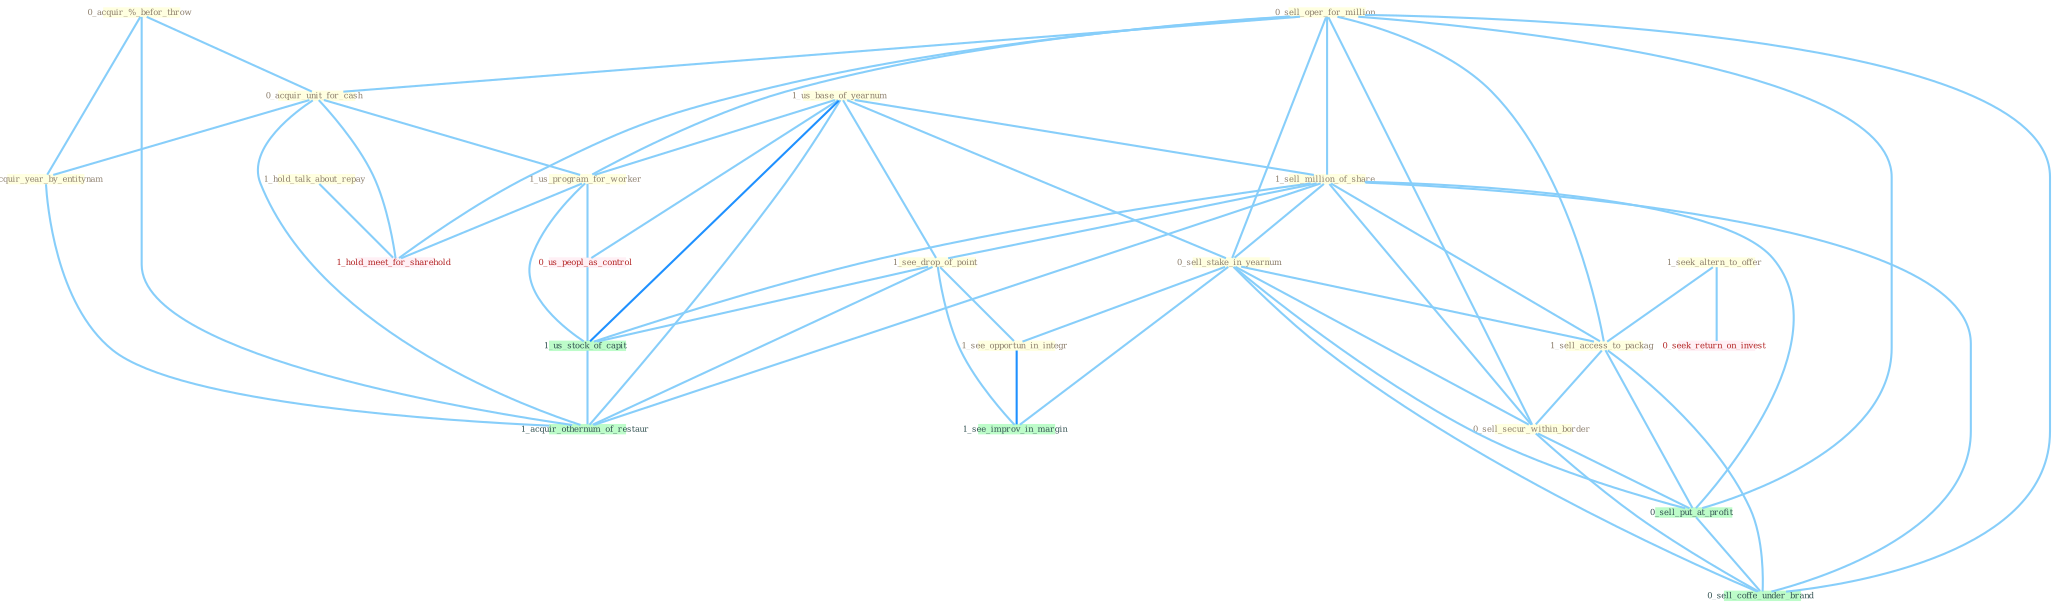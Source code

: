 Graph G{ 
    node
    [shape=polygon,style=filled,width=.5,height=.06,color="#BDFCC9",fixedsize=true,fontsize=4,
    fontcolor="#2f4f4f"];
    {node
    [color="#ffffe0", fontcolor="#8b7d6b"] "0_acquir_%_befor_throw " "1_us_base_of_yearnum " "1_seek_altern_to_offer " "0_sell_oper_for_million " "0_acquir_unit_for_cash " "1_sell_million_of_share " "0_sell_stake_in_yearnum " "1_see_drop_of_point " "1_hold_talk_about_repay " "1_see_opportun_in_integr " "1_sell_access_to_packag " "0_acquir_year_by_entitynam " "0_sell_secur_within_border " "1_us_program_for_worker "}
{node [color="#fff0f5", fontcolor="#b22222"] "0_us_peopl_as_control " "0_seek_return_on_invest " "1_hold_meet_for_sharehold "}
edge [color="#B0E2FF"];

	"0_acquir_%_befor_throw " -- "0_acquir_unit_for_cash " [w="1", color="#87cefa" ];
	"0_acquir_%_befor_throw " -- "0_acquir_year_by_entitynam " [w="1", color="#87cefa" ];
	"0_acquir_%_befor_throw " -- "1_acquir_othernum_of_restaur " [w="1", color="#87cefa" ];
	"1_us_base_of_yearnum " -- "1_sell_million_of_share " [w="1", color="#87cefa" ];
	"1_us_base_of_yearnum " -- "0_sell_stake_in_yearnum " [w="1", color="#87cefa" ];
	"1_us_base_of_yearnum " -- "1_see_drop_of_point " [w="1", color="#87cefa" ];
	"1_us_base_of_yearnum " -- "1_us_program_for_worker " [w="1", color="#87cefa" ];
	"1_us_base_of_yearnum " -- "0_us_peopl_as_control " [w="1", color="#87cefa" ];
	"1_us_base_of_yearnum " -- "1_us_stock_of_capit " [w="2", color="#1e90ff" , len=0.8];
	"1_us_base_of_yearnum " -- "1_acquir_othernum_of_restaur " [w="1", color="#87cefa" ];
	"1_seek_altern_to_offer " -- "1_sell_access_to_packag " [w="1", color="#87cefa" ];
	"1_seek_altern_to_offer " -- "0_seek_return_on_invest " [w="1", color="#87cefa" ];
	"0_sell_oper_for_million " -- "0_acquir_unit_for_cash " [w="1", color="#87cefa" ];
	"0_sell_oper_for_million " -- "1_sell_million_of_share " [w="1", color="#87cefa" ];
	"0_sell_oper_for_million " -- "0_sell_stake_in_yearnum " [w="1", color="#87cefa" ];
	"0_sell_oper_for_million " -- "1_sell_access_to_packag " [w="1", color="#87cefa" ];
	"0_sell_oper_for_million " -- "0_sell_secur_within_border " [w="1", color="#87cefa" ];
	"0_sell_oper_for_million " -- "1_us_program_for_worker " [w="1", color="#87cefa" ];
	"0_sell_oper_for_million " -- "0_sell_put_at_profit " [w="1", color="#87cefa" ];
	"0_sell_oper_for_million " -- "0_sell_coffe_under_brand " [w="1", color="#87cefa" ];
	"0_sell_oper_for_million " -- "1_hold_meet_for_sharehold " [w="1", color="#87cefa" ];
	"0_acquir_unit_for_cash " -- "0_acquir_year_by_entitynam " [w="1", color="#87cefa" ];
	"0_acquir_unit_for_cash " -- "1_us_program_for_worker " [w="1", color="#87cefa" ];
	"0_acquir_unit_for_cash " -- "1_hold_meet_for_sharehold " [w="1", color="#87cefa" ];
	"0_acquir_unit_for_cash " -- "1_acquir_othernum_of_restaur " [w="1", color="#87cefa" ];
	"1_sell_million_of_share " -- "0_sell_stake_in_yearnum " [w="1", color="#87cefa" ];
	"1_sell_million_of_share " -- "1_see_drop_of_point " [w="1", color="#87cefa" ];
	"1_sell_million_of_share " -- "1_sell_access_to_packag " [w="1", color="#87cefa" ];
	"1_sell_million_of_share " -- "0_sell_secur_within_border " [w="1", color="#87cefa" ];
	"1_sell_million_of_share " -- "0_sell_put_at_profit " [w="1", color="#87cefa" ];
	"1_sell_million_of_share " -- "1_us_stock_of_capit " [w="1", color="#87cefa" ];
	"1_sell_million_of_share " -- "0_sell_coffe_under_brand " [w="1", color="#87cefa" ];
	"1_sell_million_of_share " -- "1_acquir_othernum_of_restaur " [w="1", color="#87cefa" ];
	"0_sell_stake_in_yearnum " -- "1_see_opportun_in_integr " [w="1", color="#87cefa" ];
	"0_sell_stake_in_yearnum " -- "1_sell_access_to_packag " [w="1", color="#87cefa" ];
	"0_sell_stake_in_yearnum " -- "0_sell_secur_within_border " [w="1", color="#87cefa" ];
	"0_sell_stake_in_yearnum " -- "0_sell_put_at_profit " [w="1", color="#87cefa" ];
	"0_sell_stake_in_yearnum " -- "1_see_improv_in_margin " [w="1", color="#87cefa" ];
	"0_sell_stake_in_yearnum " -- "0_sell_coffe_under_brand " [w="1", color="#87cefa" ];
	"1_see_drop_of_point " -- "1_see_opportun_in_integr " [w="1", color="#87cefa" ];
	"1_see_drop_of_point " -- "1_us_stock_of_capit " [w="1", color="#87cefa" ];
	"1_see_drop_of_point " -- "1_see_improv_in_margin " [w="1", color="#87cefa" ];
	"1_see_drop_of_point " -- "1_acquir_othernum_of_restaur " [w="1", color="#87cefa" ];
	"1_hold_talk_about_repay " -- "1_hold_meet_for_sharehold " [w="1", color="#87cefa" ];
	"1_see_opportun_in_integr " -- "1_see_improv_in_margin " [w="2", color="#1e90ff" , len=0.8];
	"1_sell_access_to_packag " -- "0_sell_secur_within_border " [w="1", color="#87cefa" ];
	"1_sell_access_to_packag " -- "0_sell_put_at_profit " [w="1", color="#87cefa" ];
	"1_sell_access_to_packag " -- "0_sell_coffe_under_brand " [w="1", color="#87cefa" ];
	"0_acquir_year_by_entitynam " -- "1_acquir_othernum_of_restaur " [w="1", color="#87cefa" ];
	"0_sell_secur_within_border " -- "0_sell_put_at_profit " [w="1", color="#87cefa" ];
	"0_sell_secur_within_border " -- "0_sell_coffe_under_brand " [w="1", color="#87cefa" ];
	"1_us_program_for_worker " -- "0_us_peopl_as_control " [w="1", color="#87cefa" ];
	"1_us_program_for_worker " -- "1_us_stock_of_capit " [w="1", color="#87cefa" ];
	"1_us_program_for_worker " -- "1_hold_meet_for_sharehold " [w="1", color="#87cefa" ];
	"0_us_peopl_as_control " -- "1_us_stock_of_capit " [w="1", color="#87cefa" ];
	"0_sell_put_at_profit " -- "0_sell_coffe_under_brand " [w="1", color="#87cefa" ];
	"1_us_stock_of_capit " -- "1_acquir_othernum_of_restaur " [w="1", color="#87cefa" ];
}